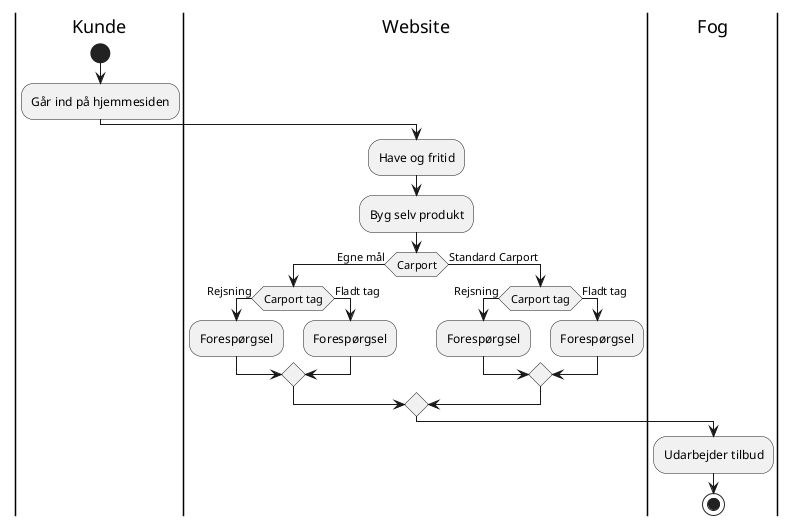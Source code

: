 @startuml
|Kunde|
start
:Går ind på hjemmesiden;
|Website|
:Have og fritid;
:Byg selv produkt;
if (Carport) then (Egne mål)
  if (Carport tag) then (Rejsning)
    :Forespørgsel;
  else (Fladt tag)
    :Forespørgsel;
  endif
else (Standard Carport)
 if (Carport tag) then (Rejsning)
   :Forespørgsel;
 else (Fladt tag)
   :Forespørgsel;
 endif
endif
|Fog|
:Udarbejder tilbud;
stop
@enduml